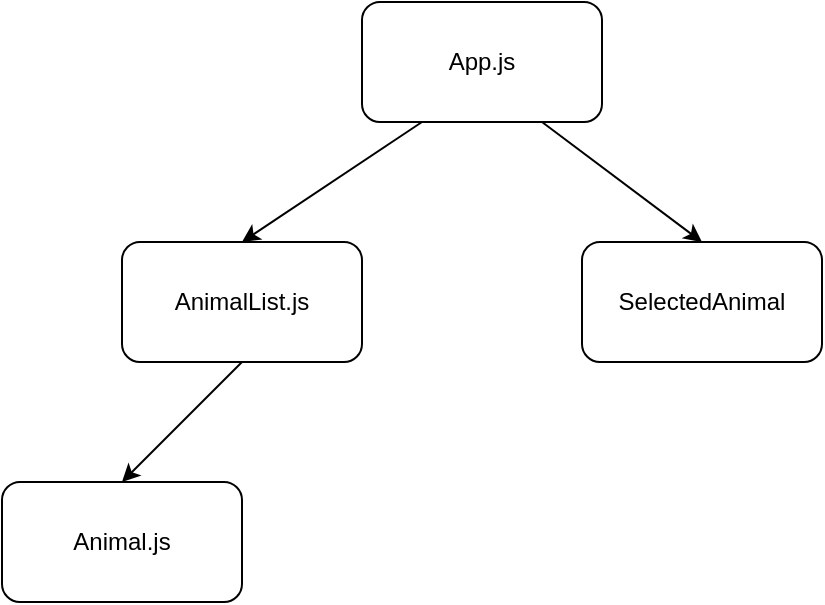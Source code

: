 <mxfile>
    <diagram id="nfHr1gQNTN4BPNMLecMm" name="Page-1">
        <mxGraphModel dx="581" dy="573" grid="1" gridSize="10" guides="1" tooltips="1" connect="1" arrows="1" fold="1" page="1" pageScale="1" pageWidth="850" pageHeight="1100" math="0" shadow="0">
            <root>
                <mxCell id="0"/>
                <mxCell id="1" parent="0"/>
                <mxCell id="2" value="App.js" style="rounded=1;whiteSpace=wrap;html=1;" vertex="1" parent="1">
                    <mxGeometry x="240" y="40" width="120" height="60" as="geometry"/>
                </mxCell>
                <mxCell id="3" value="AnimalList.js" style="rounded=1;whiteSpace=wrap;html=1;" vertex="1" parent="1">
                    <mxGeometry x="120" y="160" width="120" height="60" as="geometry"/>
                </mxCell>
                <mxCell id="4" value="Animal.js" style="rounded=1;whiteSpace=wrap;html=1;" vertex="1" parent="1">
                    <mxGeometry x="60" y="280" width="120" height="60" as="geometry"/>
                </mxCell>
                <mxCell id="6" value="" style="endArrow=classic;html=1;exitX=0.25;exitY=1;exitDx=0;exitDy=0;entryX=0.5;entryY=0;entryDx=0;entryDy=0;" edge="1" parent="1" source="2" target="3">
                    <mxGeometry width="50" height="50" relative="1" as="geometry">
                        <mxPoint x="260" y="320" as="sourcePoint"/>
                        <mxPoint x="310" y="270" as="targetPoint"/>
                    </mxGeometry>
                </mxCell>
                <mxCell id="8" value="" style="endArrow=classic;html=1;exitX=0.5;exitY=1;exitDx=0;exitDy=0;entryX=0.5;entryY=0;entryDx=0;entryDy=0;" edge="1" parent="1" source="3" target="4">
                    <mxGeometry width="50" height="50" relative="1" as="geometry">
                        <mxPoint x="260" y="320" as="sourcePoint"/>
                        <mxPoint x="310" y="270" as="targetPoint"/>
                    </mxGeometry>
                </mxCell>
                <mxCell id="9" value="SelectedAnimal" style="rounded=1;whiteSpace=wrap;html=1;" vertex="1" parent="1">
                    <mxGeometry x="350" y="160" width="120" height="60" as="geometry"/>
                </mxCell>
                <mxCell id="10" value="" style="endArrow=classic;html=1;exitX=0.75;exitY=1;exitDx=0;exitDy=0;entryX=0.5;entryY=0;entryDx=0;entryDy=0;" edge="1" parent="1" source="2" target="9">
                    <mxGeometry width="50" height="50" relative="1" as="geometry">
                        <mxPoint x="200" y="320" as="sourcePoint"/>
                        <mxPoint x="250" y="270" as="targetPoint"/>
                    </mxGeometry>
                </mxCell>
            </root>
        </mxGraphModel>
    </diagram>
</mxfile>